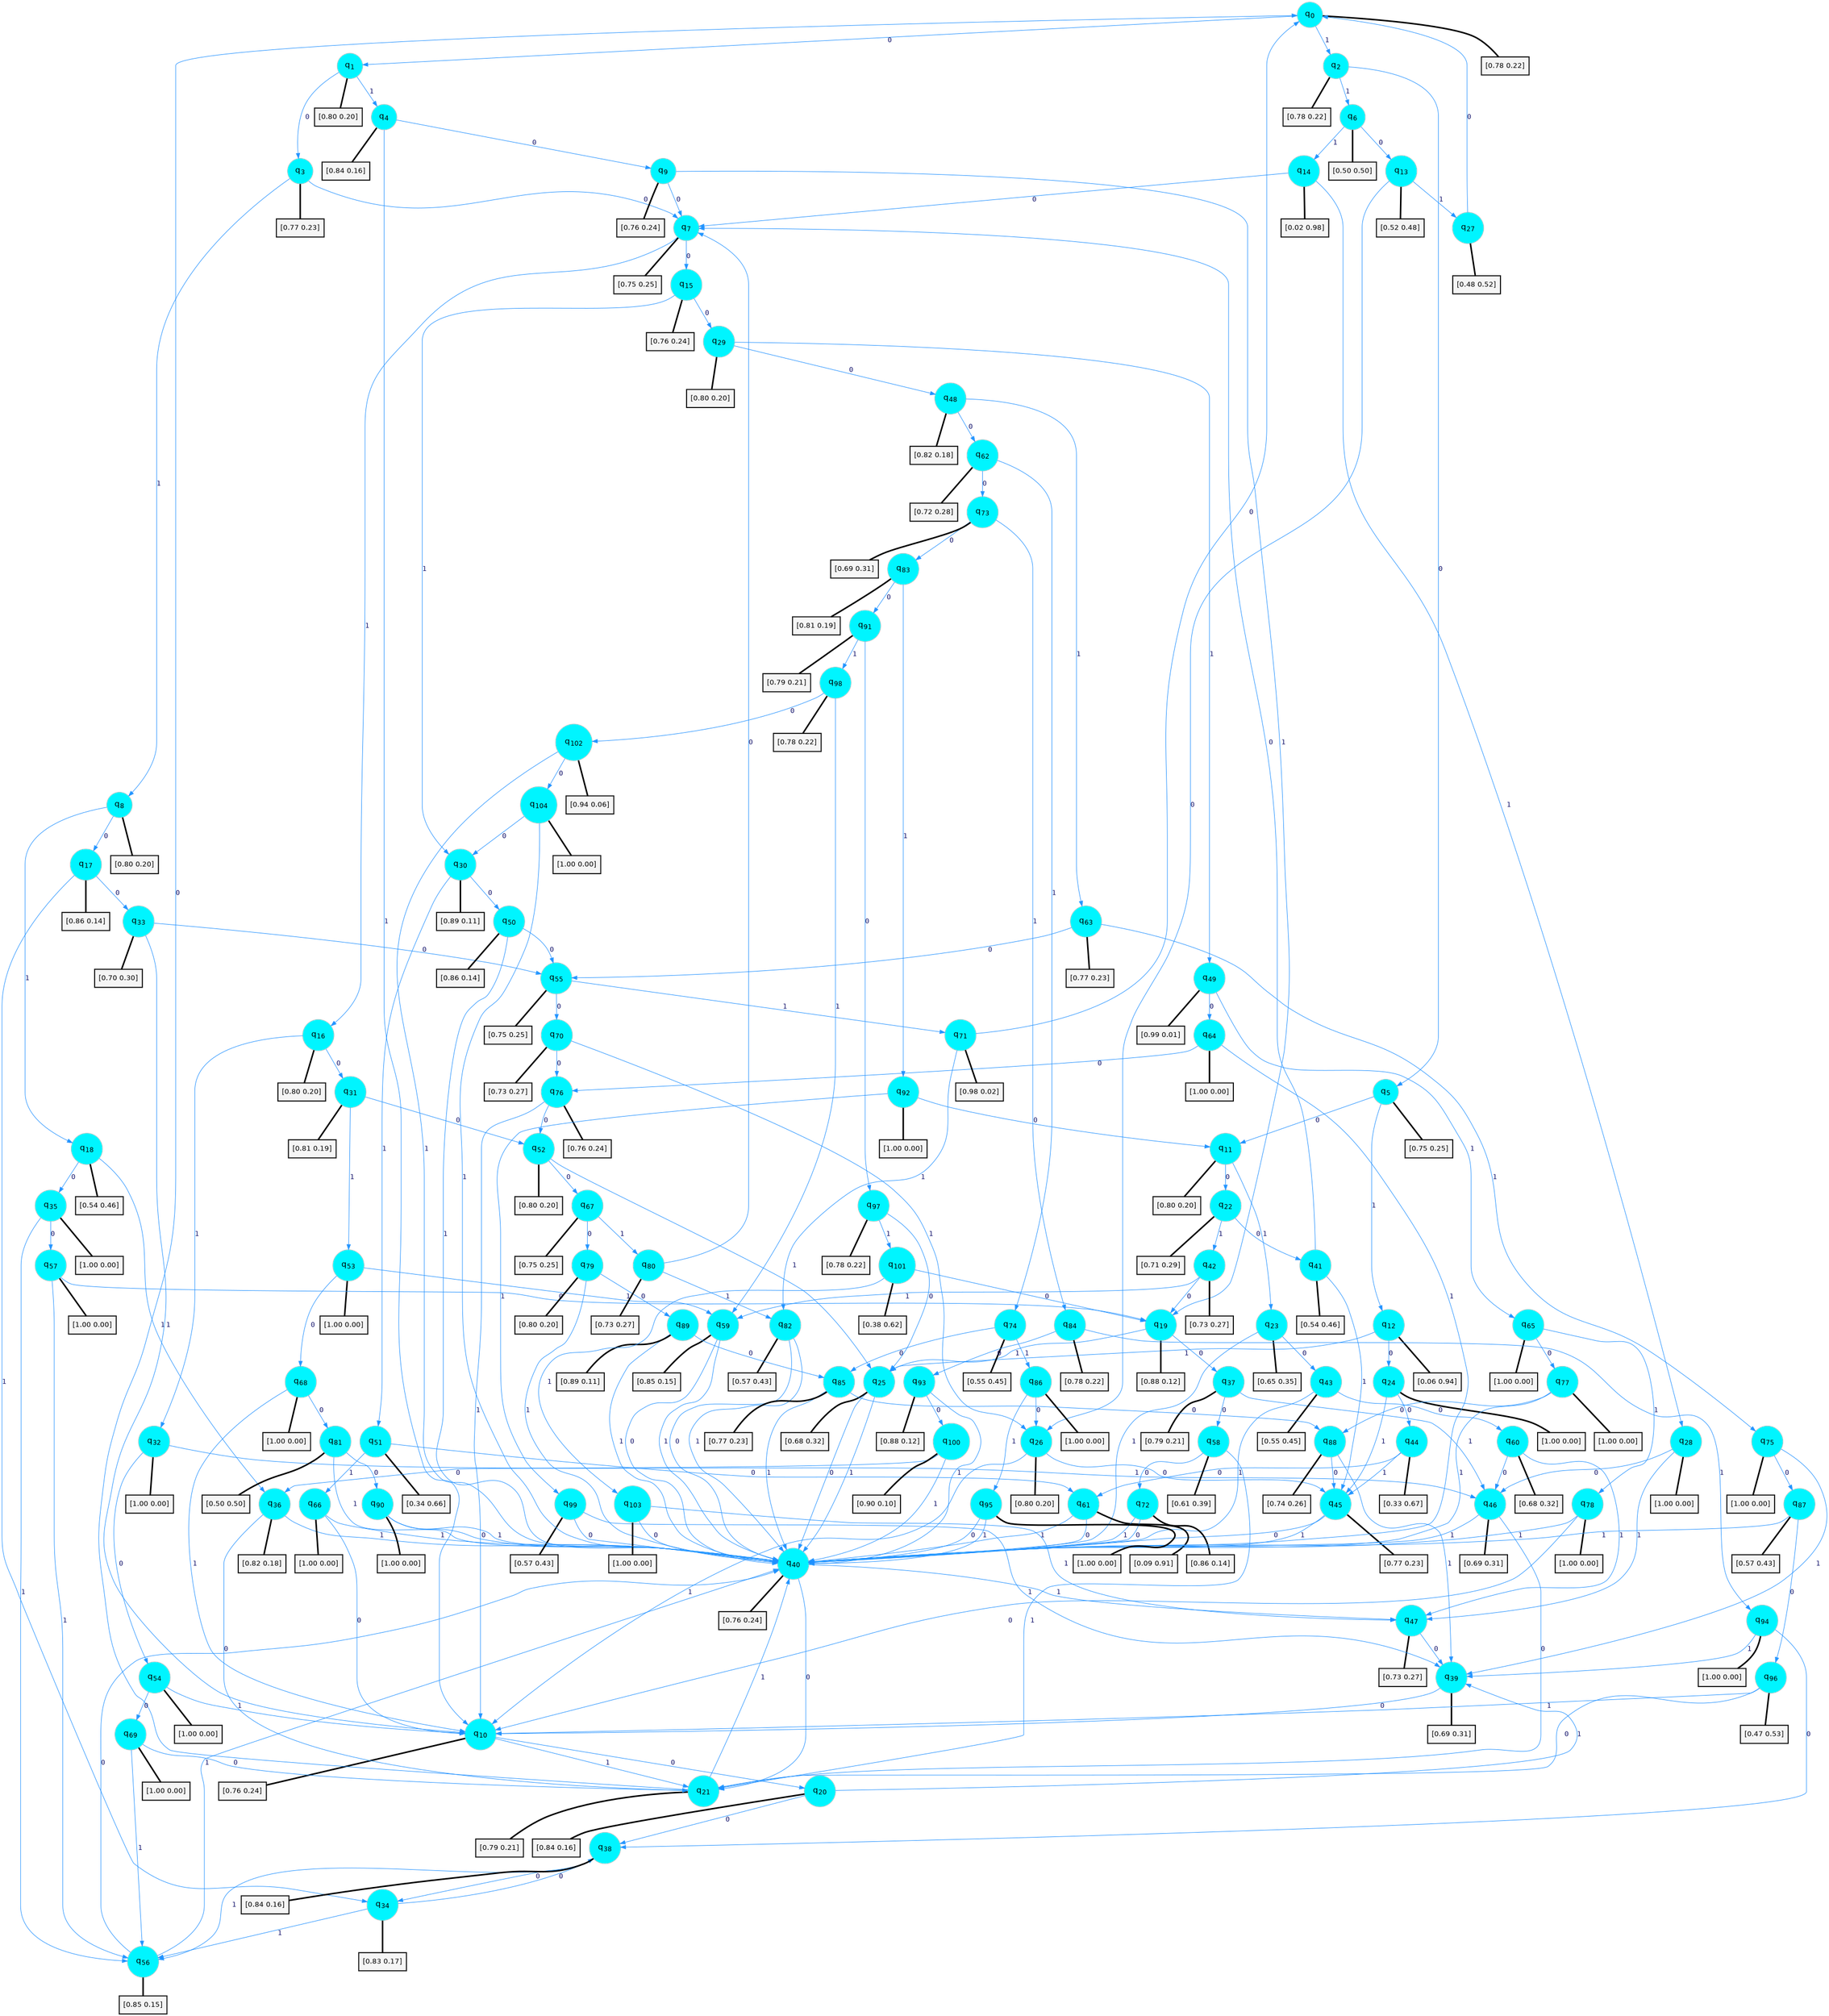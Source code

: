 digraph G {
graph [
bgcolor=transparent, dpi=300, rankdir=TD, size="40,25"];
node [
color=gray, fillcolor=turquoise1, fontcolor=black, fontname=Helvetica, fontsize=16, fontweight=bold, shape=circle, style=filled];
edge [
arrowsize=1, color=dodgerblue1, fontcolor=midnightblue, fontname=courier, fontweight=bold, penwidth=1, style=solid, weight=20];
0[label=<q<SUB>0</SUB>>];
1[label=<q<SUB>1</SUB>>];
2[label=<q<SUB>2</SUB>>];
3[label=<q<SUB>3</SUB>>];
4[label=<q<SUB>4</SUB>>];
5[label=<q<SUB>5</SUB>>];
6[label=<q<SUB>6</SUB>>];
7[label=<q<SUB>7</SUB>>];
8[label=<q<SUB>8</SUB>>];
9[label=<q<SUB>9</SUB>>];
10[label=<q<SUB>10</SUB>>];
11[label=<q<SUB>11</SUB>>];
12[label=<q<SUB>12</SUB>>];
13[label=<q<SUB>13</SUB>>];
14[label=<q<SUB>14</SUB>>];
15[label=<q<SUB>15</SUB>>];
16[label=<q<SUB>16</SUB>>];
17[label=<q<SUB>17</SUB>>];
18[label=<q<SUB>18</SUB>>];
19[label=<q<SUB>19</SUB>>];
20[label=<q<SUB>20</SUB>>];
21[label=<q<SUB>21</SUB>>];
22[label=<q<SUB>22</SUB>>];
23[label=<q<SUB>23</SUB>>];
24[label=<q<SUB>24</SUB>>];
25[label=<q<SUB>25</SUB>>];
26[label=<q<SUB>26</SUB>>];
27[label=<q<SUB>27</SUB>>];
28[label=<q<SUB>28</SUB>>];
29[label=<q<SUB>29</SUB>>];
30[label=<q<SUB>30</SUB>>];
31[label=<q<SUB>31</SUB>>];
32[label=<q<SUB>32</SUB>>];
33[label=<q<SUB>33</SUB>>];
34[label=<q<SUB>34</SUB>>];
35[label=<q<SUB>35</SUB>>];
36[label=<q<SUB>36</SUB>>];
37[label=<q<SUB>37</SUB>>];
38[label=<q<SUB>38</SUB>>];
39[label=<q<SUB>39</SUB>>];
40[label=<q<SUB>40</SUB>>];
41[label=<q<SUB>41</SUB>>];
42[label=<q<SUB>42</SUB>>];
43[label=<q<SUB>43</SUB>>];
44[label=<q<SUB>44</SUB>>];
45[label=<q<SUB>45</SUB>>];
46[label=<q<SUB>46</SUB>>];
47[label=<q<SUB>47</SUB>>];
48[label=<q<SUB>48</SUB>>];
49[label=<q<SUB>49</SUB>>];
50[label=<q<SUB>50</SUB>>];
51[label=<q<SUB>51</SUB>>];
52[label=<q<SUB>52</SUB>>];
53[label=<q<SUB>53</SUB>>];
54[label=<q<SUB>54</SUB>>];
55[label=<q<SUB>55</SUB>>];
56[label=<q<SUB>56</SUB>>];
57[label=<q<SUB>57</SUB>>];
58[label=<q<SUB>58</SUB>>];
59[label=<q<SUB>59</SUB>>];
60[label=<q<SUB>60</SUB>>];
61[label=<q<SUB>61</SUB>>];
62[label=<q<SUB>62</SUB>>];
63[label=<q<SUB>63</SUB>>];
64[label=<q<SUB>64</SUB>>];
65[label=<q<SUB>65</SUB>>];
66[label=<q<SUB>66</SUB>>];
67[label=<q<SUB>67</SUB>>];
68[label=<q<SUB>68</SUB>>];
69[label=<q<SUB>69</SUB>>];
70[label=<q<SUB>70</SUB>>];
71[label=<q<SUB>71</SUB>>];
72[label=<q<SUB>72</SUB>>];
73[label=<q<SUB>73</SUB>>];
74[label=<q<SUB>74</SUB>>];
75[label=<q<SUB>75</SUB>>];
76[label=<q<SUB>76</SUB>>];
77[label=<q<SUB>77</SUB>>];
78[label=<q<SUB>78</SUB>>];
79[label=<q<SUB>79</SUB>>];
80[label=<q<SUB>80</SUB>>];
81[label=<q<SUB>81</SUB>>];
82[label=<q<SUB>82</SUB>>];
83[label=<q<SUB>83</SUB>>];
84[label=<q<SUB>84</SUB>>];
85[label=<q<SUB>85</SUB>>];
86[label=<q<SUB>86</SUB>>];
87[label=<q<SUB>87</SUB>>];
88[label=<q<SUB>88</SUB>>];
89[label=<q<SUB>89</SUB>>];
90[label=<q<SUB>90</SUB>>];
91[label=<q<SUB>91</SUB>>];
92[label=<q<SUB>92</SUB>>];
93[label=<q<SUB>93</SUB>>];
94[label=<q<SUB>94</SUB>>];
95[label=<q<SUB>95</SUB>>];
96[label=<q<SUB>96</SUB>>];
97[label=<q<SUB>97</SUB>>];
98[label=<q<SUB>98</SUB>>];
99[label=<q<SUB>99</SUB>>];
100[label=<q<SUB>100</SUB>>];
101[label=<q<SUB>101</SUB>>];
102[label=<q<SUB>102</SUB>>];
103[label=<q<SUB>103</SUB>>];
104[label=<q<SUB>104</SUB>>];
105[label="[0.78 0.22]", shape=box,fontcolor=black, fontname=Helvetica, fontsize=14, penwidth=2, fillcolor=whitesmoke,color=black];
106[label="[0.80 0.20]", shape=box,fontcolor=black, fontname=Helvetica, fontsize=14, penwidth=2, fillcolor=whitesmoke,color=black];
107[label="[0.78 0.22]", shape=box,fontcolor=black, fontname=Helvetica, fontsize=14, penwidth=2, fillcolor=whitesmoke,color=black];
108[label="[0.77 0.23]", shape=box,fontcolor=black, fontname=Helvetica, fontsize=14, penwidth=2, fillcolor=whitesmoke,color=black];
109[label="[0.84 0.16]", shape=box,fontcolor=black, fontname=Helvetica, fontsize=14, penwidth=2, fillcolor=whitesmoke,color=black];
110[label="[0.75 0.25]", shape=box,fontcolor=black, fontname=Helvetica, fontsize=14, penwidth=2, fillcolor=whitesmoke,color=black];
111[label="[0.50 0.50]", shape=box,fontcolor=black, fontname=Helvetica, fontsize=14, penwidth=2, fillcolor=whitesmoke,color=black];
112[label="[0.75 0.25]", shape=box,fontcolor=black, fontname=Helvetica, fontsize=14, penwidth=2, fillcolor=whitesmoke,color=black];
113[label="[0.80 0.20]", shape=box,fontcolor=black, fontname=Helvetica, fontsize=14, penwidth=2, fillcolor=whitesmoke,color=black];
114[label="[0.76 0.24]", shape=box,fontcolor=black, fontname=Helvetica, fontsize=14, penwidth=2, fillcolor=whitesmoke,color=black];
115[label="[0.76 0.24]", shape=box,fontcolor=black, fontname=Helvetica, fontsize=14, penwidth=2, fillcolor=whitesmoke,color=black];
116[label="[0.80 0.20]", shape=box,fontcolor=black, fontname=Helvetica, fontsize=14, penwidth=2, fillcolor=whitesmoke,color=black];
117[label="[0.06 0.94]", shape=box,fontcolor=black, fontname=Helvetica, fontsize=14, penwidth=2, fillcolor=whitesmoke,color=black];
118[label="[0.52 0.48]", shape=box,fontcolor=black, fontname=Helvetica, fontsize=14, penwidth=2, fillcolor=whitesmoke,color=black];
119[label="[0.02 0.98]", shape=box,fontcolor=black, fontname=Helvetica, fontsize=14, penwidth=2, fillcolor=whitesmoke,color=black];
120[label="[0.76 0.24]", shape=box,fontcolor=black, fontname=Helvetica, fontsize=14, penwidth=2, fillcolor=whitesmoke,color=black];
121[label="[0.80 0.20]", shape=box,fontcolor=black, fontname=Helvetica, fontsize=14, penwidth=2, fillcolor=whitesmoke,color=black];
122[label="[0.86 0.14]", shape=box,fontcolor=black, fontname=Helvetica, fontsize=14, penwidth=2, fillcolor=whitesmoke,color=black];
123[label="[0.54 0.46]", shape=box,fontcolor=black, fontname=Helvetica, fontsize=14, penwidth=2, fillcolor=whitesmoke,color=black];
124[label="[0.88 0.12]", shape=box,fontcolor=black, fontname=Helvetica, fontsize=14, penwidth=2, fillcolor=whitesmoke,color=black];
125[label="[0.84 0.16]", shape=box,fontcolor=black, fontname=Helvetica, fontsize=14, penwidth=2, fillcolor=whitesmoke,color=black];
126[label="[0.79 0.21]", shape=box,fontcolor=black, fontname=Helvetica, fontsize=14, penwidth=2, fillcolor=whitesmoke,color=black];
127[label="[0.71 0.29]", shape=box,fontcolor=black, fontname=Helvetica, fontsize=14, penwidth=2, fillcolor=whitesmoke,color=black];
128[label="[0.65 0.35]", shape=box,fontcolor=black, fontname=Helvetica, fontsize=14, penwidth=2, fillcolor=whitesmoke,color=black];
129[label="[1.00 0.00]", shape=box,fontcolor=black, fontname=Helvetica, fontsize=14, penwidth=2, fillcolor=whitesmoke,color=black];
130[label="[0.68 0.32]", shape=box,fontcolor=black, fontname=Helvetica, fontsize=14, penwidth=2, fillcolor=whitesmoke,color=black];
131[label="[0.80 0.20]", shape=box,fontcolor=black, fontname=Helvetica, fontsize=14, penwidth=2, fillcolor=whitesmoke,color=black];
132[label="[0.48 0.52]", shape=box,fontcolor=black, fontname=Helvetica, fontsize=14, penwidth=2, fillcolor=whitesmoke,color=black];
133[label="[1.00 0.00]", shape=box,fontcolor=black, fontname=Helvetica, fontsize=14, penwidth=2, fillcolor=whitesmoke,color=black];
134[label="[0.80 0.20]", shape=box,fontcolor=black, fontname=Helvetica, fontsize=14, penwidth=2, fillcolor=whitesmoke,color=black];
135[label="[0.89 0.11]", shape=box,fontcolor=black, fontname=Helvetica, fontsize=14, penwidth=2, fillcolor=whitesmoke,color=black];
136[label="[0.81 0.19]", shape=box,fontcolor=black, fontname=Helvetica, fontsize=14, penwidth=2, fillcolor=whitesmoke,color=black];
137[label="[1.00 0.00]", shape=box,fontcolor=black, fontname=Helvetica, fontsize=14, penwidth=2, fillcolor=whitesmoke,color=black];
138[label="[0.70 0.30]", shape=box,fontcolor=black, fontname=Helvetica, fontsize=14, penwidth=2, fillcolor=whitesmoke,color=black];
139[label="[0.83 0.17]", shape=box,fontcolor=black, fontname=Helvetica, fontsize=14, penwidth=2, fillcolor=whitesmoke,color=black];
140[label="[1.00 0.00]", shape=box,fontcolor=black, fontname=Helvetica, fontsize=14, penwidth=2, fillcolor=whitesmoke,color=black];
141[label="[0.82 0.18]", shape=box,fontcolor=black, fontname=Helvetica, fontsize=14, penwidth=2, fillcolor=whitesmoke,color=black];
142[label="[0.79 0.21]", shape=box,fontcolor=black, fontname=Helvetica, fontsize=14, penwidth=2, fillcolor=whitesmoke,color=black];
143[label="[0.84 0.16]", shape=box,fontcolor=black, fontname=Helvetica, fontsize=14, penwidth=2, fillcolor=whitesmoke,color=black];
144[label="[0.69 0.31]", shape=box,fontcolor=black, fontname=Helvetica, fontsize=14, penwidth=2, fillcolor=whitesmoke,color=black];
145[label="[0.76 0.24]", shape=box,fontcolor=black, fontname=Helvetica, fontsize=14, penwidth=2, fillcolor=whitesmoke,color=black];
146[label="[0.54 0.46]", shape=box,fontcolor=black, fontname=Helvetica, fontsize=14, penwidth=2, fillcolor=whitesmoke,color=black];
147[label="[0.73 0.27]", shape=box,fontcolor=black, fontname=Helvetica, fontsize=14, penwidth=2, fillcolor=whitesmoke,color=black];
148[label="[0.55 0.45]", shape=box,fontcolor=black, fontname=Helvetica, fontsize=14, penwidth=2, fillcolor=whitesmoke,color=black];
149[label="[0.33 0.67]", shape=box,fontcolor=black, fontname=Helvetica, fontsize=14, penwidth=2, fillcolor=whitesmoke,color=black];
150[label="[0.77 0.23]", shape=box,fontcolor=black, fontname=Helvetica, fontsize=14, penwidth=2, fillcolor=whitesmoke,color=black];
151[label="[0.69 0.31]", shape=box,fontcolor=black, fontname=Helvetica, fontsize=14, penwidth=2, fillcolor=whitesmoke,color=black];
152[label="[0.73 0.27]", shape=box,fontcolor=black, fontname=Helvetica, fontsize=14, penwidth=2, fillcolor=whitesmoke,color=black];
153[label="[0.82 0.18]", shape=box,fontcolor=black, fontname=Helvetica, fontsize=14, penwidth=2, fillcolor=whitesmoke,color=black];
154[label="[0.99 0.01]", shape=box,fontcolor=black, fontname=Helvetica, fontsize=14, penwidth=2, fillcolor=whitesmoke,color=black];
155[label="[0.86 0.14]", shape=box,fontcolor=black, fontname=Helvetica, fontsize=14, penwidth=2, fillcolor=whitesmoke,color=black];
156[label="[0.34 0.66]", shape=box,fontcolor=black, fontname=Helvetica, fontsize=14, penwidth=2, fillcolor=whitesmoke,color=black];
157[label="[0.80 0.20]", shape=box,fontcolor=black, fontname=Helvetica, fontsize=14, penwidth=2, fillcolor=whitesmoke,color=black];
158[label="[1.00 0.00]", shape=box,fontcolor=black, fontname=Helvetica, fontsize=14, penwidth=2, fillcolor=whitesmoke,color=black];
159[label="[1.00 0.00]", shape=box,fontcolor=black, fontname=Helvetica, fontsize=14, penwidth=2, fillcolor=whitesmoke,color=black];
160[label="[0.75 0.25]", shape=box,fontcolor=black, fontname=Helvetica, fontsize=14, penwidth=2, fillcolor=whitesmoke,color=black];
161[label="[0.85 0.15]", shape=box,fontcolor=black, fontname=Helvetica, fontsize=14, penwidth=2, fillcolor=whitesmoke,color=black];
162[label="[1.00 0.00]", shape=box,fontcolor=black, fontname=Helvetica, fontsize=14, penwidth=2, fillcolor=whitesmoke,color=black];
163[label="[0.61 0.39]", shape=box,fontcolor=black, fontname=Helvetica, fontsize=14, penwidth=2, fillcolor=whitesmoke,color=black];
164[label="[0.85 0.15]", shape=box,fontcolor=black, fontname=Helvetica, fontsize=14, penwidth=2, fillcolor=whitesmoke,color=black];
165[label="[0.68 0.32]", shape=box,fontcolor=black, fontname=Helvetica, fontsize=14, penwidth=2, fillcolor=whitesmoke,color=black];
166[label="[0.09 0.91]", shape=box,fontcolor=black, fontname=Helvetica, fontsize=14, penwidth=2, fillcolor=whitesmoke,color=black];
167[label="[0.72 0.28]", shape=box,fontcolor=black, fontname=Helvetica, fontsize=14, penwidth=2, fillcolor=whitesmoke,color=black];
168[label="[0.77 0.23]", shape=box,fontcolor=black, fontname=Helvetica, fontsize=14, penwidth=2, fillcolor=whitesmoke,color=black];
169[label="[1.00 0.00]", shape=box,fontcolor=black, fontname=Helvetica, fontsize=14, penwidth=2, fillcolor=whitesmoke,color=black];
170[label="[1.00 0.00]", shape=box,fontcolor=black, fontname=Helvetica, fontsize=14, penwidth=2, fillcolor=whitesmoke,color=black];
171[label="[1.00 0.00]", shape=box,fontcolor=black, fontname=Helvetica, fontsize=14, penwidth=2, fillcolor=whitesmoke,color=black];
172[label="[0.75 0.25]", shape=box,fontcolor=black, fontname=Helvetica, fontsize=14, penwidth=2, fillcolor=whitesmoke,color=black];
173[label="[1.00 0.00]", shape=box,fontcolor=black, fontname=Helvetica, fontsize=14, penwidth=2, fillcolor=whitesmoke,color=black];
174[label="[1.00 0.00]", shape=box,fontcolor=black, fontname=Helvetica, fontsize=14, penwidth=2, fillcolor=whitesmoke,color=black];
175[label="[0.73 0.27]", shape=box,fontcolor=black, fontname=Helvetica, fontsize=14, penwidth=2, fillcolor=whitesmoke,color=black];
176[label="[0.98 0.02]", shape=box,fontcolor=black, fontname=Helvetica, fontsize=14, penwidth=2, fillcolor=whitesmoke,color=black];
177[label="[0.86 0.14]", shape=box,fontcolor=black, fontname=Helvetica, fontsize=14, penwidth=2, fillcolor=whitesmoke,color=black];
178[label="[0.69 0.31]", shape=box,fontcolor=black, fontname=Helvetica, fontsize=14, penwidth=2, fillcolor=whitesmoke,color=black];
179[label="[0.55 0.45]", shape=box,fontcolor=black, fontname=Helvetica, fontsize=14, penwidth=2, fillcolor=whitesmoke,color=black];
180[label="[1.00 0.00]", shape=box,fontcolor=black, fontname=Helvetica, fontsize=14, penwidth=2, fillcolor=whitesmoke,color=black];
181[label="[0.76 0.24]", shape=box,fontcolor=black, fontname=Helvetica, fontsize=14, penwidth=2, fillcolor=whitesmoke,color=black];
182[label="[1.00 0.00]", shape=box,fontcolor=black, fontname=Helvetica, fontsize=14, penwidth=2, fillcolor=whitesmoke,color=black];
183[label="[1.00 0.00]", shape=box,fontcolor=black, fontname=Helvetica, fontsize=14, penwidth=2, fillcolor=whitesmoke,color=black];
184[label="[0.80 0.20]", shape=box,fontcolor=black, fontname=Helvetica, fontsize=14, penwidth=2, fillcolor=whitesmoke,color=black];
185[label="[0.73 0.27]", shape=box,fontcolor=black, fontname=Helvetica, fontsize=14, penwidth=2, fillcolor=whitesmoke,color=black];
186[label="[0.50 0.50]", shape=box,fontcolor=black, fontname=Helvetica, fontsize=14, penwidth=2, fillcolor=whitesmoke,color=black];
187[label="[0.57 0.43]", shape=box,fontcolor=black, fontname=Helvetica, fontsize=14, penwidth=2, fillcolor=whitesmoke,color=black];
188[label="[0.81 0.19]", shape=box,fontcolor=black, fontname=Helvetica, fontsize=14, penwidth=2, fillcolor=whitesmoke,color=black];
189[label="[0.78 0.22]", shape=box,fontcolor=black, fontname=Helvetica, fontsize=14, penwidth=2, fillcolor=whitesmoke,color=black];
190[label="[0.77 0.23]", shape=box,fontcolor=black, fontname=Helvetica, fontsize=14, penwidth=2, fillcolor=whitesmoke,color=black];
191[label="[1.00 0.00]", shape=box,fontcolor=black, fontname=Helvetica, fontsize=14, penwidth=2, fillcolor=whitesmoke,color=black];
192[label="[0.57 0.43]", shape=box,fontcolor=black, fontname=Helvetica, fontsize=14, penwidth=2, fillcolor=whitesmoke,color=black];
193[label="[0.74 0.26]", shape=box,fontcolor=black, fontname=Helvetica, fontsize=14, penwidth=2, fillcolor=whitesmoke,color=black];
194[label="[0.89 0.11]", shape=box,fontcolor=black, fontname=Helvetica, fontsize=14, penwidth=2, fillcolor=whitesmoke,color=black];
195[label="[1.00 0.00]", shape=box,fontcolor=black, fontname=Helvetica, fontsize=14, penwidth=2, fillcolor=whitesmoke,color=black];
196[label="[0.79 0.21]", shape=box,fontcolor=black, fontname=Helvetica, fontsize=14, penwidth=2, fillcolor=whitesmoke,color=black];
197[label="[1.00 0.00]", shape=box,fontcolor=black, fontname=Helvetica, fontsize=14, penwidth=2, fillcolor=whitesmoke,color=black];
198[label="[0.88 0.12]", shape=box,fontcolor=black, fontname=Helvetica, fontsize=14, penwidth=2, fillcolor=whitesmoke,color=black];
199[label="[1.00 0.00]", shape=box,fontcolor=black, fontname=Helvetica, fontsize=14, penwidth=2, fillcolor=whitesmoke,color=black];
200[label="[1.00 0.00]", shape=box,fontcolor=black, fontname=Helvetica, fontsize=14, penwidth=2, fillcolor=whitesmoke,color=black];
201[label="[0.47 0.53]", shape=box,fontcolor=black, fontname=Helvetica, fontsize=14, penwidth=2, fillcolor=whitesmoke,color=black];
202[label="[0.78 0.22]", shape=box,fontcolor=black, fontname=Helvetica, fontsize=14, penwidth=2, fillcolor=whitesmoke,color=black];
203[label="[0.78 0.22]", shape=box,fontcolor=black, fontname=Helvetica, fontsize=14, penwidth=2, fillcolor=whitesmoke,color=black];
204[label="[0.57 0.43]", shape=box,fontcolor=black, fontname=Helvetica, fontsize=14, penwidth=2, fillcolor=whitesmoke,color=black];
205[label="[0.90 0.10]", shape=box,fontcolor=black, fontname=Helvetica, fontsize=14, penwidth=2, fillcolor=whitesmoke,color=black];
206[label="[0.38 0.62]", shape=box,fontcolor=black, fontname=Helvetica, fontsize=14, penwidth=2, fillcolor=whitesmoke,color=black];
207[label="[0.94 0.06]", shape=box,fontcolor=black, fontname=Helvetica, fontsize=14, penwidth=2, fillcolor=whitesmoke,color=black];
208[label="[1.00 0.00]", shape=box,fontcolor=black, fontname=Helvetica, fontsize=14, penwidth=2, fillcolor=whitesmoke,color=black];
209[label="[1.00 0.00]", shape=box,fontcolor=black, fontname=Helvetica, fontsize=14, penwidth=2, fillcolor=whitesmoke,color=black];
0->1 [label=0];
0->2 [label=1];
0->105 [arrowhead=none, penwidth=3,color=black];
1->3 [label=0];
1->4 [label=1];
1->106 [arrowhead=none, penwidth=3,color=black];
2->5 [label=0];
2->6 [label=1];
2->107 [arrowhead=none, penwidth=3,color=black];
3->7 [label=0];
3->8 [label=1];
3->108 [arrowhead=none, penwidth=3,color=black];
4->9 [label=0];
4->10 [label=1];
4->109 [arrowhead=none, penwidth=3,color=black];
5->11 [label=0];
5->12 [label=1];
5->110 [arrowhead=none, penwidth=3,color=black];
6->13 [label=0];
6->14 [label=1];
6->111 [arrowhead=none, penwidth=3,color=black];
7->15 [label=0];
7->16 [label=1];
7->112 [arrowhead=none, penwidth=3,color=black];
8->17 [label=0];
8->18 [label=1];
8->113 [arrowhead=none, penwidth=3,color=black];
9->7 [label=0];
9->19 [label=1];
9->114 [arrowhead=none, penwidth=3,color=black];
10->20 [label=0];
10->21 [label=1];
10->115 [arrowhead=none, penwidth=3,color=black];
11->22 [label=0];
11->23 [label=1];
11->116 [arrowhead=none, penwidth=3,color=black];
12->24 [label=0];
12->25 [label=1];
12->117 [arrowhead=none, penwidth=3,color=black];
13->26 [label=0];
13->27 [label=1];
13->118 [arrowhead=none, penwidth=3,color=black];
14->7 [label=0];
14->28 [label=1];
14->119 [arrowhead=none, penwidth=3,color=black];
15->29 [label=0];
15->30 [label=1];
15->120 [arrowhead=none, penwidth=3,color=black];
16->31 [label=0];
16->32 [label=1];
16->121 [arrowhead=none, penwidth=3,color=black];
17->33 [label=0];
17->34 [label=1];
17->122 [arrowhead=none, penwidth=3,color=black];
18->35 [label=0];
18->36 [label=1];
18->123 [arrowhead=none, penwidth=3,color=black];
19->37 [label=0];
19->25 [label=1];
19->124 [arrowhead=none, penwidth=3,color=black];
20->38 [label=0];
20->39 [label=1];
20->125 [arrowhead=none, penwidth=3,color=black];
21->0 [label=0];
21->40 [label=1];
21->126 [arrowhead=none, penwidth=3,color=black];
22->41 [label=0];
22->42 [label=1];
22->127 [arrowhead=none, penwidth=3,color=black];
23->43 [label=0];
23->40 [label=1];
23->128 [arrowhead=none, penwidth=3,color=black];
24->44 [label=0];
24->45 [label=1];
24->129 [arrowhead=none, penwidth=3,color=black];
25->40 [label=0];
25->40 [label=1];
25->130 [arrowhead=none, penwidth=3,color=black];
26->45 [label=0];
26->10 [label=1];
26->131 [arrowhead=none, penwidth=3,color=black];
27->0 [label=0];
27->132 [arrowhead=none, penwidth=3,color=black];
28->46 [label=0];
28->47 [label=1];
28->133 [arrowhead=none, penwidth=3,color=black];
29->48 [label=0];
29->49 [label=1];
29->134 [arrowhead=none, penwidth=3,color=black];
30->50 [label=0];
30->51 [label=1];
30->135 [arrowhead=none, penwidth=3,color=black];
31->52 [label=0];
31->53 [label=1];
31->136 [arrowhead=none, penwidth=3,color=black];
32->54 [label=0];
32->46 [label=1];
32->137 [arrowhead=none, penwidth=3,color=black];
33->55 [label=0];
33->10 [label=1];
33->138 [arrowhead=none, penwidth=3,color=black];
34->38 [label=0];
34->56 [label=1];
34->139 [arrowhead=none, penwidth=3,color=black];
35->57 [label=0];
35->56 [label=1];
35->140 [arrowhead=none, penwidth=3,color=black];
36->21 [label=0];
36->40 [label=1];
36->141 [arrowhead=none, penwidth=3,color=black];
37->58 [label=0];
37->46 [label=1];
37->142 [arrowhead=none, penwidth=3,color=black];
38->34 [label=0];
38->56 [label=1];
38->143 [arrowhead=none, penwidth=3,color=black];
39->10 [label=0];
39->144 [arrowhead=none, penwidth=3,color=black];
40->21 [label=0];
40->47 [label=1];
40->145 [arrowhead=none, penwidth=3,color=black];
41->7 [label=0];
41->45 [label=1];
41->146 [arrowhead=none, penwidth=3,color=black];
42->19 [label=0];
42->59 [label=1];
42->147 [arrowhead=none, penwidth=3,color=black];
43->60 [label=0];
43->40 [label=1];
43->148 [arrowhead=none, penwidth=3,color=black];
44->61 [label=0];
44->45 [label=1];
44->149 [arrowhead=none, penwidth=3,color=black];
45->40 [label=0];
45->40 [label=1];
45->150 [arrowhead=none, penwidth=3,color=black];
46->21 [label=0];
46->40 [label=1];
46->151 [arrowhead=none, penwidth=3,color=black];
47->39 [label=0];
47->152 [arrowhead=none, penwidth=3,color=black];
48->62 [label=0];
48->63 [label=1];
48->153 [arrowhead=none, penwidth=3,color=black];
49->64 [label=0];
49->65 [label=1];
49->154 [arrowhead=none, penwidth=3,color=black];
50->55 [label=0];
50->40 [label=1];
50->155 [arrowhead=none, penwidth=3,color=black];
51->61 [label=0];
51->66 [label=1];
51->156 [arrowhead=none, penwidth=3,color=black];
52->67 [label=0];
52->25 [label=1];
52->157 [arrowhead=none, penwidth=3,color=black];
53->68 [label=0];
53->59 [label=1];
53->158 [arrowhead=none, penwidth=3,color=black];
54->69 [label=0];
54->10 [label=1];
54->159 [arrowhead=none, penwidth=3,color=black];
55->70 [label=0];
55->71 [label=1];
55->160 [arrowhead=none, penwidth=3,color=black];
56->40 [label=0];
56->40 [label=1];
56->161 [arrowhead=none, penwidth=3,color=black];
57->19 [label=0];
57->56 [label=1];
57->162 [arrowhead=none, penwidth=3,color=black];
58->72 [label=0];
58->21 [label=1];
58->163 [arrowhead=none, penwidth=3,color=black];
59->40 [label=0];
59->40 [label=1];
59->164 [arrowhead=none, penwidth=3,color=black];
60->46 [label=0];
60->47 [label=1];
60->165 [arrowhead=none, penwidth=3,color=black];
61->40 [label=0];
61->40 [label=1];
61->166 [arrowhead=none, penwidth=3,color=black];
62->73 [label=0];
62->74 [label=1];
62->167 [arrowhead=none, penwidth=3,color=black];
63->55 [label=0];
63->75 [label=1];
63->168 [arrowhead=none, penwidth=3,color=black];
64->76 [label=0];
64->40 [label=1];
64->169 [arrowhead=none, penwidth=3,color=black];
65->77 [label=0];
65->78 [label=1];
65->170 [arrowhead=none, penwidth=3,color=black];
66->10 [label=0];
66->40 [label=1];
66->171 [arrowhead=none, penwidth=3,color=black];
67->79 [label=0];
67->80 [label=1];
67->172 [arrowhead=none, penwidth=3,color=black];
68->81 [label=0];
68->10 [label=1];
68->173 [arrowhead=none, penwidth=3,color=black];
69->21 [label=0];
69->56 [label=1];
69->174 [arrowhead=none, penwidth=3,color=black];
70->76 [label=0];
70->26 [label=1];
70->175 [arrowhead=none, penwidth=3,color=black];
71->0 [label=0];
71->82 [label=1];
71->176 [arrowhead=none, penwidth=3,color=black];
72->40 [label=0];
72->40 [label=1];
72->177 [arrowhead=none, penwidth=3,color=black];
73->83 [label=0];
73->84 [label=1];
73->178 [arrowhead=none, penwidth=3,color=black];
74->85 [label=0];
74->86 [label=1];
74->179 [arrowhead=none, penwidth=3,color=black];
75->87 [label=0];
75->39 [label=1];
75->180 [arrowhead=none, penwidth=3,color=black];
76->52 [label=0];
76->10 [label=1];
76->181 [arrowhead=none, penwidth=3,color=black];
77->88 [label=0];
77->40 [label=1];
77->182 [arrowhead=none, penwidth=3,color=black];
78->10 [label=0];
78->40 [label=1];
78->183 [arrowhead=none, penwidth=3,color=black];
79->89 [label=0];
79->40 [label=1];
79->184 [arrowhead=none, penwidth=3,color=black];
80->7 [label=0];
80->82 [label=1];
80->185 [arrowhead=none, penwidth=3,color=black];
81->90 [label=0];
81->40 [label=1];
81->186 [arrowhead=none, penwidth=3,color=black];
82->40 [label=0];
82->40 [label=1];
82->187 [arrowhead=none, penwidth=3,color=black];
83->91 [label=0];
83->92 [label=1];
83->188 [arrowhead=none, penwidth=3,color=black];
84->93 [label=0];
84->94 [label=1];
84->189 [arrowhead=none, penwidth=3,color=black];
85->88 [label=0];
85->40 [label=1];
85->190 [arrowhead=none, penwidth=3,color=black];
86->26 [label=0];
86->95 [label=1];
86->191 [arrowhead=none, penwidth=3,color=black];
87->96 [label=0];
87->40 [label=1];
87->192 [arrowhead=none, penwidth=3,color=black];
88->45 [label=0];
88->39 [label=1];
88->193 [arrowhead=none, penwidth=3,color=black];
89->85 [label=0];
89->40 [label=1];
89->194 [arrowhead=none, penwidth=3,color=black];
90->40 [label=0];
90->40 [label=1];
90->195 [arrowhead=none, penwidth=3,color=black];
91->97 [label=0];
91->98 [label=1];
91->196 [arrowhead=none, penwidth=3,color=black];
92->11 [label=0];
92->99 [label=1];
92->197 [arrowhead=none, penwidth=3,color=black];
93->100 [label=0];
93->40 [label=1];
93->198 [arrowhead=none, penwidth=3,color=black];
94->38 [label=0];
94->39 [label=1];
94->199 [arrowhead=none, penwidth=3,color=black];
95->40 [label=0];
95->40 [label=1];
95->200 [arrowhead=none, penwidth=3,color=black];
96->21 [label=0];
96->10 [label=1];
96->201 [arrowhead=none, penwidth=3,color=black];
97->25 [label=0];
97->101 [label=1];
97->202 [arrowhead=none, penwidth=3,color=black];
98->102 [label=0];
98->59 [label=1];
98->203 [arrowhead=none, penwidth=3,color=black];
99->40 [label=0];
99->39 [label=1];
99->204 [arrowhead=none, penwidth=3,color=black];
100->36 [label=0];
100->40 [label=1];
100->205 [arrowhead=none, penwidth=3,color=black];
101->19 [label=0];
101->103 [label=1];
101->206 [arrowhead=none, penwidth=3,color=black];
102->104 [label=0];
102->40 [label=1];
102->207 [arrowhead=none, penwidth=3,color=black];
103->40 [label=0];
103->47 [label=1];
103->208 [arrowhead=none, penwidth=3,color=black];
104->30 [label=0];
104->40 [label=1];
104->209 [arrowhead=none, penwidth=3,color=black];
}
